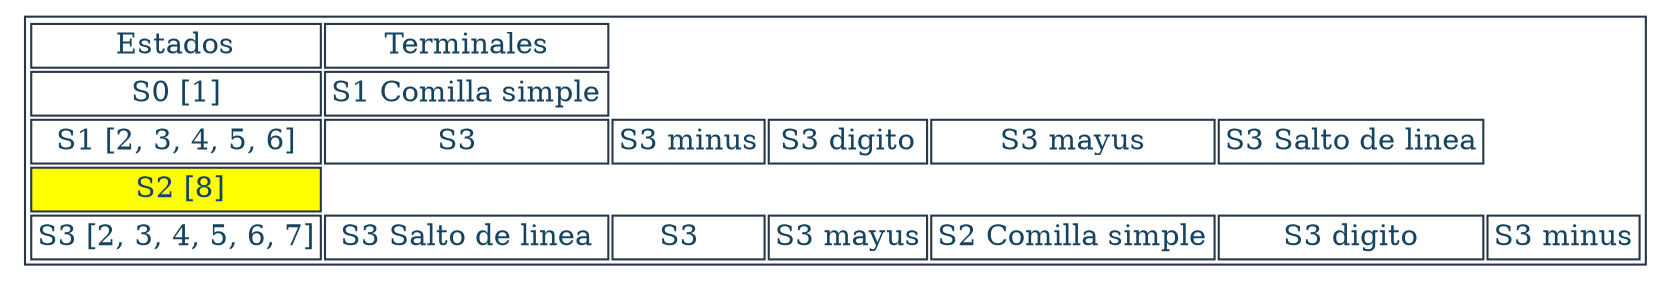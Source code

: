 digraph T {
aHtmlTable [
   shape=plaintext
   color="#283747" fontcolor="#154360" label=<

   <table border='1' cellborder='1'>
   <tr>
      <td>Estados</td>
      <td>Terminales</td>
   </tr><tr><td>S0 [1]</td><td>S1 Comilla simple</td></tr><tr><td>S1 [2, 3, 4, 5, 6]</td><td>S3  </td><td>S3 minus</td><td>S3 digito</td><td>S3 mayus</td><td>S3 Salto de linea</td></tr><tr><td bgcolor="yellow"> S2 [8]</td></tr><tr><td>S3 [2, 3, 4, 5, 6, 7]</td><td>S3 Salto de linea</td><td>S3  </td><td>S3 mayus</td><td>S2 Comilla simple</td><td>S3 digito</td><td>S3 minus</td></tr></table>

   >]; 

}